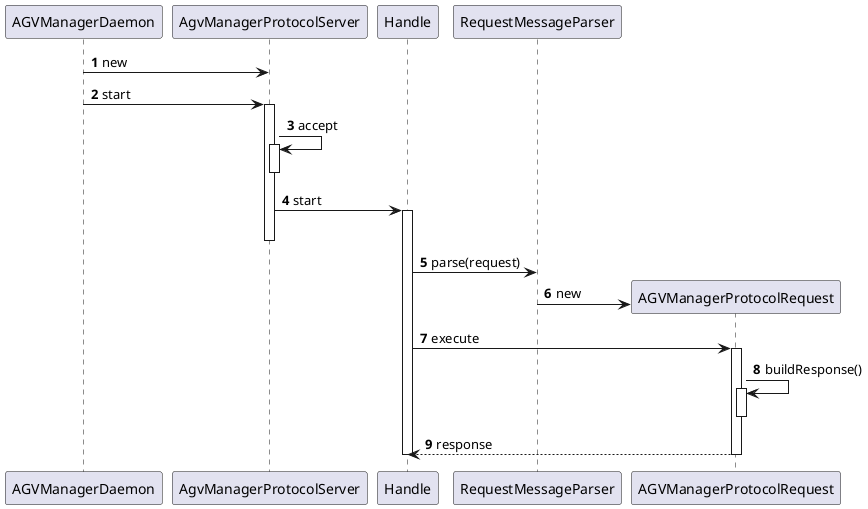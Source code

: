@startuml
autonumber
participant "AGVManagerDaemon" as DAEMON
participant "AgvManagerProtocolServer" as SERVER
participant "Handle" as HANDLER
participant "RequestMessageParser" as PARSER
participant "AGVManagerProtocolRequest" as REQUEST


DAEMON -> SERVER : new
DAEMON -> SERVER : start
activate SERVER
SERVER -> SERVER : accept
activate SERVER
deactivate SERVER
SERVER -> HANDLER : start
activate HANDLER
deactivate SERVER
HANDLER -> PARSER : parse(request)
PARSER -> REQUEST** : new
HANDLER -> REQUEST : execute
activate REQUEST
REQUEST -> REQUEST : buildResponse()
activate REQUEST
deactivate REQUEST
REQUEST --> HANDLER : response
deactivate REQUEST
deactivate HANDLER
@enduml